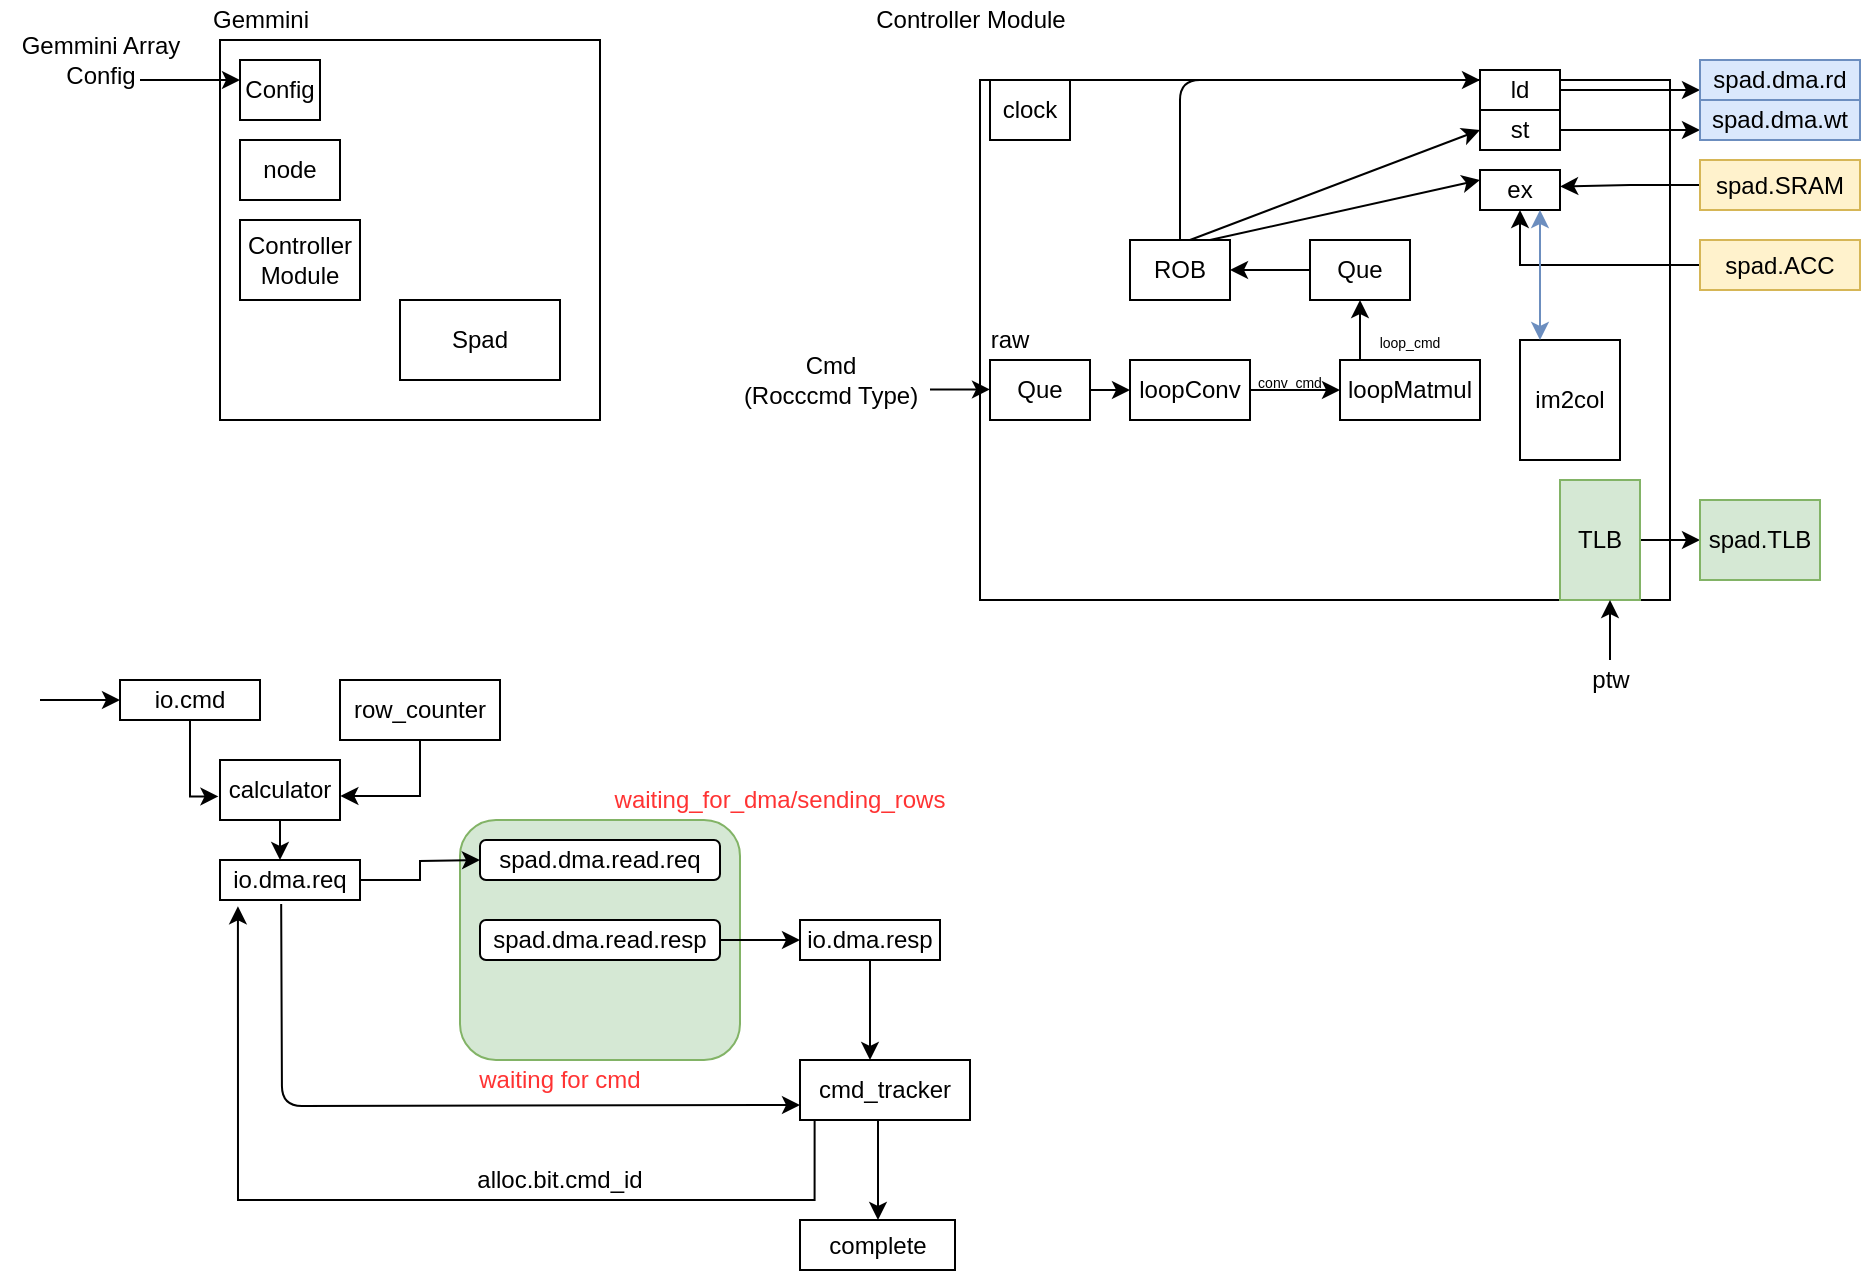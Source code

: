 <mxfile version="14.6.13" type="device"><diagram id="dilRaJuHdZ_CtsZyTUyj" name="第 1 页"><mxGraphModel dx="442" dy="319" grid="1" gridSize="10" guides="0" tooltips="1" connect="1" arrows="1" fold="1" page="1" pageScale="1" pageWidth="1169" pageHeight="827" math="0" shadow="0"><root><mxCell id="0"/><mxCell id="1" parent="0"/><mxCell id="Hnnbm9Xz40PJPP9W7XBF-1" value="" style="whiteSpace=wrap;html=1;aspect=fixed;" parent="1" vertex="1"><mxGeometry x="120" y="70" width="190" height="190" as="geometry"/></mxCell><mxCell id="Hnnbm9Xz40PJPP9W7XBF-2" value="Gemmini" style="text;html=1;align=center;verticalAlign=middle;resizable=0;points=[];autosize=1;strokeColor=none;" parent="1" vertex="1"><mxGeometry x="110" y="50" width="60" height="20" as="geometry"/></mxCell><mxCell id="Hnnbm9Xz40PJPP9W7XBF-3" value="Config" style="whiteSpace=wrap;html=1;" parent="1" vertex="1"><mxGeometry x="130" y="80" width="40" height="30" as="geometry"/></mxCell><mxCell id="Hnnbm9Xz40PJPP9W7XBF-4" value="node" style="whiteSpace=wrap;html=1;" parent="1" vertex="1"><mxGeometry x="130" y="120" width="50" height="30" as="geometry"/></mxCell><mxCell id="Hnnbm9Xz40PJPP9W7XBF-6" value="Controller&lt;br&gt;Module" style="whiteSpace=wrap;html=1;" parent="1" vertex="1"><mxGeometry x="130" y="160" width="60" height="40" as="geometry"/></mxCell><mxCell id="Hnnbm9Xz40PJPP9W7XBF-9" value="Spad" style="whiteSpace=wrap;html=1;" parent="1" vertex="1"><mxGeometry x="210" y="200" width="80" height="40" as="geometry"/></mxCell><mxCell id="Hnnbm9Xz40PJPP9W7XBF-12" value="" style="endArrow=classic;html=1;" parent="1" edge="1"><mxGeometry width="50" height="50" relative="1" as="geometry"><mxPoint x="80" y="90" as="sourcePoint"/><mxPoint x="130" y="90" as="targetPoint"/></mxGeometry></mxCell><mxCell id="Hnnbm9Xz40PJPP9W7XBF-13" value="Gemmini Array&lt;br&gt;Config&lt;br&gt;" style="text;html=1;align=center;verticalAlign=middle;resizable=0;points=[];autosize=1;strokeColor=none;" parent="1" vertex="1"><mxGeometry x="10" y="65" width="100" height="30" as="geometry"/></mxCell><mxCell id="Hnnbm9Xz40PJPP9W7XBF-14" value="" style="whiteSpace=wrap;html=1;" parent="1" vertex="1"><mxGeometry x="500" y="90" width="345" height="260" as="geometry"/></mxCell><mxCell id="Hnnbm9Xz40PJPP9W7XBF-15" value="Controller Module" style="text;html=1;align=center;verticalAlign=middle;resizable=0;points=[];autosize=1;strokeColor=none;" parent="1" vertex="1"><mxGeometry x="440" y="50" width="110" height="20" as="geometry"/></mxCell><mxCell id="Hnnbm9Xz40PJPP9W7XBF-39" value="" style="edgeStyle=orthogonalEdgeStyle;orthogonalLoop=1;jettySize=auto;html=1;entryX=0;entryY=0.5;entryDx=0;entryDy=0;" parent="1" source="Hnnbm9Xz40PJPP9W7XBF-16" target="Hnnbm9Xz40PJPP9W7XBF-26" edge="1"><mxGeometry relative="1" as="geometry"/></mxCell><mxCell id="Hnnbm9Xz40PJPP9W7XBF-16" value="Que" style="whiteSpace=wrap;html=1;" parent="1" vertex="1"><mxGeometry x="505" y="230" width="50" height="30" as="geometry"/></mxCell><mxCell id="Hnnbm9Xz40PJPP9W7XBF-17" value="raw" style="text;html=1;strokeColor=none;fillColor=none;align=center;verticalAlign=middle;whiteSpace=wrap;" parent="1" vertex="1"><mxGeometry x="495" y="210" width="40" height="20" as="geometry"/></mxCell><mxCell id="Hnnbm9Xz40PJPP9W7XBF-20" value="" style="endArrow=classic;html=1;" parent="1" edge="1"><mxGeometry width="50" height="50" relative="1" as="geometry"><mxPoint x="475" y="244.71" as="sourcePoint"/><mxPoint x="505" y="244.71" as="targetPoint"/></mxGeometry></mxCell><mxCell id="Hnnbm9Xz40PJPP9W7XBF-21" value="Cmd&lt;br&gt;(Rocccmd Type)" style="text;html=1;align=center;verticalAlign=middle;resizable=0;points=[];autosize=1;strokeColor=none;" parent="1" vertex="1"><mxGeometry x="375" y="225" width="100" height="30" as="geometry"/></mxCell><mxCell id="Hnnbm9Xz40PJPP9W7XBF-37" value="" style="edgeStyle=orthogonalEdgeStyle;orthogonalLoop=1;jettySize=auto;html=1;" parent="1" source="Hnnbm9Xz40PJPP9W7XBF-26" target="Hnnbm9Xz40PJPP9W7XBF-27" edge="1"><mxGeometry relative="1" as="geometry"/></mxCell><mxCell id="Hnnbm9Xz40PJPP9W7XBF-26" value="loopConv" style="whiteSpace=wrap;html=1;" parent="1" vertex="1"><mxGeometry x="575" y="230" width="60" height="30" as="geometry"/></mxCell><mxCell id="Hnnbm9Xz40PJPP9W7XBF-41" value="" style="edgeStyle=orthogonalEdgeStyle;orthogonalLoop=1;jettySize=auto;html=1;" parent="1" source="Hnnbm9Xz40PJPP9W7XBF-27" edge="1"><mxGeometry relative="1" as="geometry"><mxPoint x="690" y="200" as="targetPoint"/><Array as="points"><mxPoint x="690" y="210"/><mxPoint x="690" y="210"/></Array></mxGeometry></mxCell><mxCell id="Hnnbm9Xz40PJPP9W7XBF-27" value="loopMatmul" style="whiteSpace=wrap;html=1;" parent="1" vertex="1"><mxGeometry x="680" y="230" width="70" height="30" as="geometry"/></mxCell><mxCell id="Hnnbm9Xz40PJPP9W7XBF-33" value="" style="edgeStyle=orthogonalEdgeStyle;orthogonalLoop=1;jettySize=auto;html=1;" parent="1" source="Hnnbm9Xz40PJPP9W7XBF-28" target="Hnnbm9Xz40PJPP9W7XBF-29" edge="1"><mxGeometry relative="1" as="geometry"/></mxCell><mxCell id="Hnnbm9Xz40PJPP9W7XBF-28" value="Que" style="whiteSpace=wrap;html=1;" parent="1" vertex="1"><mxGeometry x="665" y="170" width="50" height="30" as="geometry"/></mxCell><mxCell id="Hnnbm9Xz40PJPP9W7XBF-69" value="" style="edgeStyle=orthogonalEdgeStyle;orthogonalLoop=1;jettySize=auto;html=1;entryX=0;entryY=0.25;entryDx=0;entryDy=0;" parent="1" source="Hnnbm9Xz40PJPP9W7XBF-29" target="Hnnbm9Xz40PJPP9W7XBF-30" edge="1"><mxGeometry relative="1" as="geometry"><mxPoint x="600" y="90" as="targetPoint"/><Array as="points"><mxPoint x="600" y="90"/></Array></mxGeometry></mxCell><mxCell id="Hnnbm9Xz40PJPP9W7XBF-29" value="ROB" style="whiteSpace=wrap;html=1;" parent="1" vertex="1"><mxGeometry x="575" y="170" width="50" height="30" as="geometry"/></mxCell><mxCell id="Hnnbm9Xz40PJPP9W7XBF-44" value="" style="edgeStyle=orthogonalEdgeStyle;orthogonalLoop=1;jettySize=auto;html=1;" parent="1" source="Hnnbm9Xz40PJPP9W7XBF-30" edge="1"><mxGeometry relative="1" as="geometry"><mxPoint x="860" y="95" as="targetPoint"/></mxGeometry></mxCell><mxCell id="Hnnbm9Xz40PJPP9W7XBF-30" value="ld" style="whiteSpace=wrap;html=1;" parent="1" vertex="1"><mxGeometry x="750" y="85" width="40" height="20" as="geometry"/></mxCell><mxCell id="Hnnbm9Xz40PJPP9W7XBF-45" value="" style="edgeStyle=orthogonalEdgeStyle;orthogonalLoop=1;jettySize=auto;html=1;entryX=0;entryY=0.75;entryDx=0;entryDy=0;" parent="1" source="Hnnbm9Xz40PJPP9W7XBF-32" target="Hnnbm9Xz40PJPP9W7XBF-46" edge="1"><mxGeometry relative="1" as="geometry"><mxPoint x="775" y="115" as="targetPoint"/></mxGeometry></mxCell><mxCell id="Hnnbm9Xz40PJPP9W7XBF-32" value="st" style="whiteSpace=wrap;html=1;" parent="1" vertex="1"><mxGeometry x="750" y="105" width="40" height="20" as="geometry"/></mxCell><mxCell id="Hnnbm9Xz40PJPP9W7XBF-42" value="ex" style="whiteSpace=wrap;html=1;" parent="1" vertex="1"><mxGeometry x="750" y="135" width="40" height="20" as="geometry"/></mxCell><mxCell id="Hnnbm9Xz40PJPP9W7XBF-43" value="spad.dma.rd" style="whiteSpace=wrap;html=1;fillColor=#dae8fc;strokeColor=#6c8ebf;" parent="1" vertex="1"><mxGeometry x="860" y="80" width="80" height="20" as="geometry"/></mxCell><mxCell id="Hnnbm9Xz40PJPP9W7XBF-46" value="spad.dma.wt" style="whiteSpace=wrap;html=1;fillColor=#dae8fc;strokeColor=#6c8ebf;" parent="1" vertex="1"><mxGeometry x="860" y="100" width="80" height="20" as="geometry"/></mxCell><mxCell id="Hnnbm9Xz40PJPP9W7XBF-52" value="" style="edgeStyle=orthogonalEdgeStyle;orthogonalLoop=1;jettySize=auto;html=1;" parent="1" source="Hnnbm9Xz40PJPP9W7XBF-48" target="Hnnbm9Xz40PJPP9W7XBF-51" edge="1"><mxGeometry relative="1" as="geometry"/></mxCell><mxCell id="Hnnbm9Xz40PJPP9W7XBF-48" value="TLB" style="whiteSpace=wrap;html=1;fillColor=#d5e8d4;strokeColor=#82b366;" parent="1" vertex="1"><mxGeometry x="790" y="290" width="40" height="60" as="geometry"/></mxCell><mxCell id="Hnnbm9Xz40PJPP9W7XBF-51" value="spad.TLB" style="whiteSpace=wrap;html=1;fillColor=#d5e8d4;strokeColor=#82b366;" parent="1" vertex="1"><mxGeometry x="860" y="300" width="60" height="40" as="geometry"/></mxCell><mxCell id="Hnnbm9Xz40PJPP9W7XBF-53" value="&lt;font style=&quot;font-size: 7px&quot;&gt;loop_cmd&lt;/font&gt;" style="text;html=1;strokeColor=none;fillColor=none;align=center;verticalAlign=middle;whiteSpace=wrap;" parent="1" vertex="1"><mxGeometry x="695" y="210" width="40" height="20" as="geometry"/></mxCell><mxCell id="Hnnbm9Xz40PJPP9W7XBF-55" value="&lt;font style=&quot;font-size: 7px&quot;&gt;conv_cmd&lt;/font&gt;" style="text;html=1;strokeColor=none;fillColor=none;align=center;verticalAlign=middle;whiteSpace=wrap;" parent="1" vertex="1"><mxGeometry x="645" y="230" width="20" height="20" as="geometry"/></mxCell><mxCell id="Hnnbm9Xz40PJPP9W7XBF-57" value="" style="endArrow=classic;html=1;" parent="1" edge="1"><mxGeometry width="50" height="50" relative="1" as="geometry"><mxPoint x="815" y="380" as="sourcePoint"/><mxPoint x="815" y="350" as="targetPoint"/></mxGeometry></mxCell><mxCell id="Hnnbm9Xz40PJPP9W7XBF-58" value="ptw" style="text;html=1;align=center;verticalAlign=middle;resizable=0;points=[];autosize=1;strokeColor=none;" parent="1" vertex="1"><mxGeometry x="800" y="380" width="30" height="20" as="geometry"/></mxCell><mxCell id="Hnnbm9Xz40PJPP9W7XBF-77" value="" style="edgeStyle=orthogonalEdgeStyle;rounded=0;orthogonalLoop=1;jettySize=auto;html=1;entryX=1.002;entryY=0.41;entryDx=0;entryDy=0;entryPerimeter=0;" parent="1" source="Hnnbm9Xz40PJPP9W7XBF-59" target="Hnnbm9Xz40PJPP9W7XBF-42" edge="1"><mxGeometry relative="1" as="geometry"><mxPoint x="740" y="143" as="targetPoint"/><Array as="points"/></mxGeometry></mxCell><mxCell id="Hnnbm9Xz40PJPP9W7XBF-59" value="spad.SRAM" style="whiteSpace=wrap;html=1;fillColor=#fff2cc;strokeColor=#d6b656;" parent="1" vertex="1"><mxGeometry x="860" y="130" width="80" height="25" as="geometry"/></mxCell><mxCell id="Hnnbm9Xz40PJPP9W7XBF-76" value="" style="edgeStyle=orthogonalEdgeStyle;rounded=0;orthogonalLoop=1;jettySize=auto;html=1;entryX=0.5;entryY=1;entryDx=0;entryDy=0;" parent="1" source="Hnnbm9Xz40PJPP9W7XBF-60" target="Hnnbm9Xz40PJPP9W7XBF-42" edge="1"><mxGeometry relative="1" as="geometry"/></mxCell><mxCell id="Hnnbm9Xz40PJPP9W7XBF-60" value="spad.ACC" style="whiteSpace=wrap;html=1;fillColor=#fff2cc;strokeColor=#d6b656;" parent="1" vertex="1"><mxGeometry x="860" y="170" width="80" height="25" as="geometry"/></mxCell><mxCell id="Hnnbm9Xz40PJPP9W7XBF-63" value="clock" style="whiteSpace=wrap;html=1;" parent="1" vertex="1"><mxGeometry x="505" y="90" width="40" height="30" as="geometry"/></mxCell><mxCell id="Hnnbm9Xz40PJPP9W7XBF-72" value="" style="endArrow=classic;html=1;entryX=0;entryY=0.25;entryDx=0;entryDy=0;" parent="1" target="Hnnbm9Xz40PJPP9W7XBF-42" edge="1"><mxGeometry width="50" height="50" relative="1" as="geometry"><mxPoint x="615" y="170" as="sourcePoint"/><mxPoint x="665" y="120" as="targetPoint"/></mxGeometry></mxCell><mxCell id="Hnnbm9Xz40PJPP9W7XBF-73" value="" style="endArrow=classic;html=1;entryX=0;entryY=0.5;entryDx=0;entryDy=0;" parent="1" target="Hnnbm9Xz40PJPP9W7XBF-32" edge="1"><mxGeometry width="50" height="50" relative="1" as="geometry"><mxPoint x="605" y="170" as="sourcePoint"/><mxPoint x="655" y="120" as="targetPoint"/></mxGeometry></mxCell><mxCell id="Hnnbm9Xz40PJPP9W7XBF-78" value="im2col" style="rounded=0;whiteSpace=wrap;html=1;" parent="1" vertex="1"><mxGeometry x="770" y="220" width="50" height="60" as="geometry"/></mxCell><mxCell id="Hnnbm9Xz40PJPP9W7XBF-79" value="" style="endArrow=classic;startArrow=classic;html=1;entryX=0.75;entryY=1;entryDx=0;entryDy=0;fillColor=#dae8fc;strokeColor=#6c8ebf;" parent="1" target="Hnnbm9Xz40PJPP9W7XBF-42" edge="1"><mxGeometry width="50" height="50" relative="1" as="geometry"><mxPoint x="780" y="220" as="sourcePoint"/><mxPoint x="830" y="170" as="targetPoint"/></mxGeometry></mxCell><mxCell id="lPqeuDRoi9h4hknI8Ehd-21" value="" style="edgeStyle=orthogonalEdgeStyle;rounded=0;orthogonalLoop=1;jettySize=auto;html=1;entryX=-0.013;entryY=0.607;entryDx=0;entryDy=0;entryPerimeter=0;" edge="1" parent="1" source="lPqeuDRoi9h4hknI8Ehd-1" target="lPqeuDRoi9h4hknI8Ehd-17"><mxGeometry relative="1" as="geometry"><mxPoint x="105" y="490" as="targetPoint"/><Array as="points"><mxPoint x="105" y="448"/></Array></mxGeometry></mxCell><mxCell id="lPqeuDRoi9h4hknI8Ehd-1" value="io.cmd" style="rounded=0;whiteSpace=wrap;html=1;" vertex="1" parent="1"><mxGeometry x="70" y="390" width="70" height="20" as="geometry"/></mxCell><mxCell id="lPqeuDRoi9h4hknI8Ehd-4" value="" style="rounded=1;whiteSpace=wrap;html=1;fillColor=#d5e8d4;strokeColor=#82b366;" vertex="1" parent="1"><mxGeometry x="240" y="460" width="140" height="120" as="geometry"/></mxCell><mxCell id="lPqeuDRoi9h4hknI8Ehd-5" value="spad.dma.read.req" style="rounded=1;whiteSpace=wrap;html=1;" vertex="1" parent="1"><mxGeometry x="250" y="470" width="120" height="20" as="geometry"/></mxCell><mxCell id="lPqeuDRoi9h4hknI8Ehd-16" value="" style="edgeStyle=orthogonalEdgeStyle;rounded=0;orthogonalLoop=1;jettySize=auto;html=1;entryX=0;entryY=0.5;entryDx=0;entryDy=0;" edge="1" parent="1" source="lPqeuDRoi9h4hknI8Ehd-6" target="lPqeuDRoi9h4hknI8Ehd-14"><mxGeometry relative="1" as="geometry"><mxPoint x="450" y="520.0" as="targetPoint"/></mxGeometry></mxCell><mxCell id="lPqeuDRoi9h4hknI8Ehd-6" value="spad.dma.read.resp" style="rounded=1;whiteSpace=wrap;html=1;" vertex="1" parent="1"><mxGeometry x="250" y="510" width="120" height="20" as="geometry"/></mxCell><mxCell id="lPqeuDRoi9h4hknI8Ehd-8" value="" style="endArrow=classic;html=1;" edge="1" parent="1"><mxGeometry width="50" height="50" relative="1" as="geometry"><mxPoint x="30" y="400" as="sourcePoint"/><mxPoint x="70" y="400" as="targetPoint"/></mxGeometry></mxCell><mxCell id="lPqeuDRoi9h4hknI8Ehd-19" value="" style="edgeStyle=orthogonalEdgeStyle;rounded=0;orthogonalLoop=1;jettySize=auto;html=1;entryX=1.003;entryY=0.6;entryDx=0;entryDy=0;entryPerimeter=0;" edge="1" parent="1" source="lPqeuDRoi9h4hknI8Ehd-10" target="lPqeuDRoi9h4hknI8Ehd-17"><mxGeometry relative="1" as="geometry"/></mxCell><mxCell id="lPqeuDRoi9h4hknI8Ehd-10" value="row_counter" style="rounded=0;whiteSpace=wrap;html=1;" vertex="1" parent="1"><mxGeometry x="180" y="390" width="80" height="30" as="geometry"/></mxCell><mxCell id="lPqeuDRoi9h4hknI8Ehd-13" value="" style="edgeStyle=orthogonalEdgeStyle;rounded=0;orthogonalLoop=1;jettySize=auto;html=1;" edge="1" parent="1" source="lPqeuDRoi9h4hknI8Ehd-12"><mxGeometry relative="1" as="geometry"><mxPoint x="250" y="480" as="targetPoint"/></mxGeometry></mxCell><mxCell id="lPqeuDRoi9h4hknI8Ehd-12" value="io.dma.req" style="whiteSpace=wrap;html=1;" vertex="1" parent="1"><mxGeometry x="120" y="480" width="70" height="20" as="geometry"/></mxCell><mxCell id="lPqeuDRoi9h4hknI8Ehd-25" value="" style="edgeStyle=orthogonalEdgeStyle;rounded=0;orthogonalLoop=1;jettySize=auto;html=1;" edge="1" parent="1" source="lPqeuDRoi9h4hknI8Ehd-14" target="lPqeuDRoi9h4hknI8Ehd-24"><mxGeometry relative="1" as="geometry"><Array as="points"><mxPoint x="445" y="560"/><mxPoint x="445" y="560"/></Array></mxGeometry></mxCell><mxCell id="lPqeuDRoi9h4hknI8Ehd-14" value="io.dma.resp" style="whiteSpace=wrap;html=1;" vertex="1" parent="1"><mxGeometry x="410" y="510" width="70" height="20" as="geometry"/></mxCell><mxCell id="lPqeuDRoi9h4hknI8Ehd-23" value="" style="edgeStyle=orthogonalEdgeStyle;rounded=0;orthogonalLoop=1;jettySize=auto;html=1;" edge="1" parent="1" source="lPqeuDRoi9h4hknI8Ehd-17"><mxGeometry relative="1" as="geometry"><mxPoint x="150" y="480" as="targetPoint"/></mxGeometry></mxCell><mxCell id="lPqeuDRoi9h4hknI8Ehd-17" value="calculator" style="rounded=0;whiteSpace=wrap;html=1;" vertex="1" parent="1"><mxGeometry x="120" y="430" width="60" height="30" as="geometry"/></mxCell><mxCell id="lPqeuDRoi9h4hknI8Ehd-31" value="" style="edgeStyle=orthogonalEdgeStyle;rounded=0;orthogonalLoop=1;jettySize=auto;html=1;entryX=0.128;entryY=1.157;entryDx=0;entryDy=0;entryPerimeter=0;exitX=0.086;exitY=1.01;exitDx=0;exitDy=0;exitPerimeter=0;" edge="1" parent="1" source="lPqeuDRoi9h4hknI8Ehd-24" target="lPqeuDRoi9h4hknI8Ehd-12"><mxGeometry relative="1" as="geometry"><mxPoint x="580.0" y="595" as="targetPoint"/><Array as="points"><mxPoint x="417" y="650"/><mxPoint x="129" y="650"/></Array></mxGeometry></mxCell><mxCell id="lPqeuDRoi9h4hknI8Ehd-34" value="" style="edgeStyle=orthogonalEdgeStyle;rounded=0;orthogonalLoop=1;jettySize=auto;html=1;" edge="1" parent="1" source="lPqeuDRoi9h4hknI8Ehd-24" target="lPqeuDRoi9h4hknI8Ehd-33"><mxGeometry relative="1" as="geometry"><Array as="points"><mxPoint x="449" y="630"/><mxPoint x="449" y="630"/></Array></mxGeometry></mxCell><mxCell id="lPqeuDRoi9h4hknI8Ehd-24" value="cmd_tracker" style="whiteSpace=wrap;html=1;" vertex="1" parent="1"><mxGeometry x="410" y="580" width="85" height="30" as="geometry"/></mxCell><mxCell id="lPqeuDRoi9h4hknI8Ehd-26" value="&lt;font color=&quot;#ff3333&quot;&gt;waiting_for_dma/sending_rows&lt;/font&gt;" style="text;html=1;strokeColor=none;fillColor=none;align=center;verticalAlign=middle;whiteSpace=wrap;rounded=0;" vertex="1" parent="1"><mxGeometry x="380" y="440" width="40" height="20" as="geometry"/></mxCell><mxCell id="lPqeuDRoi9h4hknI8Ehd-27" value="" style="endArrow=classic;html=1;exitX=0.437;exitY=1.098;exitDx=0;exitDy=0;exitPerimeter=0;entryX=0;entryY=0.75;entryDx=0;entryDy=0;" edge="1" parent="1" source="lPqeuDRoi9h4hknI8Ehd-12" target="lPqeuDRoi9h4hknI8Ehd-24"><mxGeometry width="50" height="50" relative="1" as="geometry"><mxPoint x="270" y="620" as="sourcePoint"/><mxPoint x="320" y="570" as="targetPoint"/><Array as="points"><mxPoint x="151" y="603"/></Array></mxGeometry></mxCell><mxCell id="lPqeuDRoi9h4hknI8Ehd-29" value="&lt;font color=&quot;#ff3333&quot;&gt;waiting for cmd&lt;/font&gt;" style="text;html=1;strokeColor=none;fillColor=none;align=center;verticalAlign=middle;whiteSpace=wrap;rounded=0;" vertex="1" parent="1"><mxGeometry x="240" y="580" width="100" height="20" as="geometry"/></mxCell><mxCell id="lPqeuDRoi9h4hknI8Ehd-32" value="alloc.bit.cmd_id" style="text;html=1;strokeColor=none;fillColor=none;align=center;verticalAlign=middle;whiteSpace=wrap;rounded=0;" vertex="1" parent="1"><mxGeometry x="270" y="630" width="40" height="20" as="geometry"/></mxCell><mxCell id="lPqeuDRoi9h4hknI8Ehd-33" value="complete" style="whiteSpace=wrap;html=1;" vertex="1" parent="1"><mxGeometry x="410" y="660" width="77.5" height="25" as="geometry"/></mxCell></root></mxGraphModel></diagram></mxfile>